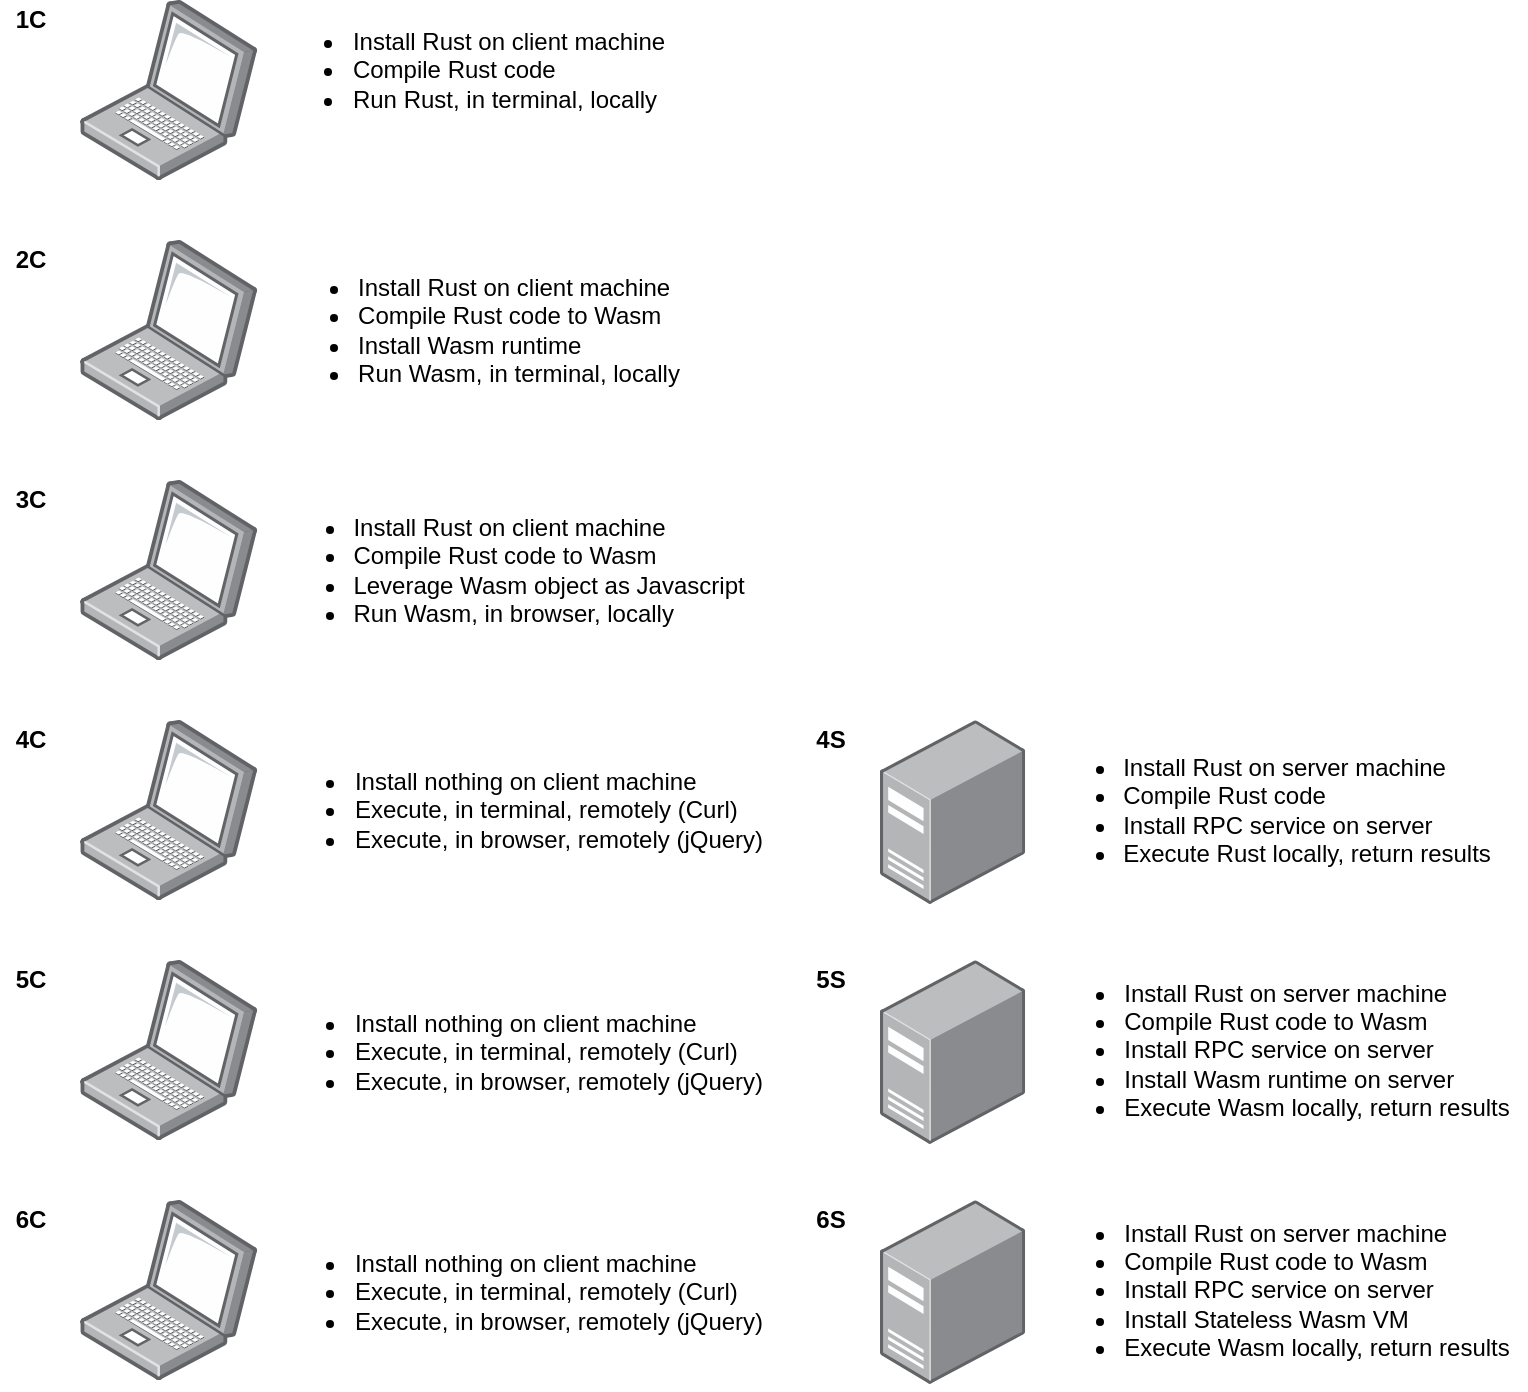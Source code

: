 <mxfile version="12.4.2" type="device" pages="1"><diagram id="XBtV41fDwxLXYlW0F-xd" name="Page-1"><mxGraphModel dx="1092" dy="528" grid="1" gridSize="10" guides="1" tooltips="1" connect="1" arrows="1" fold="1" page="1" pageScale="1" pageWidth="827" pageHeight="1169" math="0" shadow="0"><root><mxCell id="0"/><mxCell id="1" parent="0"/><mxCell id="fqusyUA_K459bH9LrAJl-1" value="" style="points=[];aspect=fixed;html=1;align=center;shadow=0;dashed=0;image;image=img/lib/allied_telesis/computer_and_terminals/Laptop.svg;" vertex="1" parent="1"><mxGeometry x="80" y="40" width="88.73" height="90" as="geometry"/></mxCell><mxCell id="fqusyUA_K459bH9LrAJl-4" value="" style="points=[];aspect=fixed;html=1;align=center;shadow=0;dashed=0;image;image=img/lib/allied_telesis/computer_and_terminals/Laptop.svg;" vertex="1" parent="1"><mxGeometry x="80" y="160" width="88.73" height="90" as="geometry"/></mxCell><mxCell id="fqusyUA_K459bH9LrAJl-5" value="" style="points=[];aspect=fixed;html=1;align=center;shadow=0;dashed=0;image;image=img/lib/allied_telesis/computer_and_terminals/Laptop.svg;" vertex="1" parent="1"><mxGeometry x="80" y="280" width="88.73" height="90" as="geometry"/></mxCell><mxCell id="fqusyUA_K459bH9LrAJl-6" value="" style="points=[];aspect=fixed;html=1;align=center;shadow=0;dashed=0;image;image=img/lib/allied_telesis/computer_and_terminals/Laptop.svg;" vertex="1" parent="1"><mxGeometry x="80" y="400" width="88.73" height="90" as="geometry"/></mxCell><mxCell id="fqusyUA_K459bH9LrAJl-7" value="&lt;div style=&quot;text-align: left&quot;&gt;&lt;ul&gt;&lt;li&gt;&lt;span&gt;Install Rust on client machine&lt;/span&gt;&lt;/li&gt;&lt;li&gt;&lt;span&gt;Compile Rust code&lt;/span&gt;&lt;/li&gt;&lt;li&gt;&lt;span&gt;Run Rust, in terminal, locally&lt;/span&gt;&lt;/li&gt;&lt;/ul&gt;&lt;/div&gt;" style="text;html=1;align=center;verticalAlign=middle;resizable=0;points=[];;autosize=1;" vertex="1" parent="1"><mxGeometry x="168.73" y="40" width="210" height="70" as="geometry"/></mxCell><mxCell id="fqusyUA_K459bH9LrAJl-8" value="&lt;div style=&quot;text-align: left&quot;&gt;&lt;ul&gt;&lt;li&gt;&lt;span&gt;Install Rust on client machine&lt;/span&gt;&lt;/li&gt;&lt;li&gt;&lt;span&gt;Compile Rust code to Wasm&lt;/span&gt;&lt;/li&gt;&lt;li&gt;&lt;span&gt;Install Wasm runtime&lt;/span&gt;&lt;/li&gt;&lt;li&gt;&lt;span&gt;Run Wasm, in terminal, locally&lt;/span&gt;&lt;/li&gt;&lt;/ul&gt;&lt;/div&gt;" style="text;html=1;align=center;verticalAlign=middle;resizable=0;points=[];;autosize=1;" vertex="1" parent="1"><mxGeometry x="168.73" y="160" width="220" height="90" as="geometry"/></mxCell><mxCell id="fqusyUA_K459bH9LrAJl-9" value="&lt;div style=&quot;text-align: left&quot;&gt;&lt;ul&gt;&lt;li&gt;&lt;span&gt;Install Rust on client machine&lt;/span&gt;&lt;/li&gt;&lt;li&gt;&lt;span&gt;Compile Rust code to Wasm&lt;/span&gt;&lt;/li&gt;&lt;li&gt;&lt;span&gt;Leverage Wasm object as Javascript&lt;/span&gt;&lt;/li&gt;&lt;li&gt;&lt;span&gt;Run Wasm, in browser, locally&lt;/span&gt;&lt;/li&gt;&lt;/ul&gt;&lt;/div&gt;" style="text;html=1;align=center;verticalAlign=middle;resizable=0;points=[];;autosize=1;" vertex="1" parent="1"><mxGeometry x="168.73" y="280" width="250" height="90" as="geometry"/></mxCell><mxCell id="fqusyUA_K459bH9LrAJl-11" value="" style="points=[];aspect=fixed;html=1;align=center;shadow=0;dashed=0;image;image=img/lib/allied_telesis/computer_and_terminals/Server_Desktop.svg;" vertex="1" parent="1"><mxGeometry x="480" y="400" width="72.58" height="92" as="geometry"/></mxCell><mxCell id="fqusyUA_K459bH9LrAJl-12" value="" style="points=[];aspect=fixed;html=1;align=center;shadow=0;dashed=0;image;image=img/lib/allied_telesis/computer_and_terminals/Laptop.svg;" vertex="1" parent="1"><mxGeometry x="80" y="640" width="88.73" height="90" as="geometry"/></mxCell><mxCell id="fqusyUA_K459bH9LrAJl-13" value="" style="points=[];aspect=fixed;html=1;align=center;shadow=0;dashed=0;image;image=img/lib/allied_telesis/computer_and_terminals/Server_Desktop.svg;" vertex="1" parent="1"><mxGeometry x="480" y="640" width="72.58" height="92" as="geometry"/></mxCell><mxCell id="fqusyUA_K459bH9LrAJl-14" value="" style="points=[];aspect=fixed;html=1;align=center;shadow=0;dashed=0;image;image=img/lib/allied_telesis/computer_and_terminals/Laptop.svg;" vertex="1" parent="1"><mxGeometry x="80" y="520" width="88.73" height="90" as="geometry"/></mxCell><mxCell id="fqusyUA_K459bH9LrAJl-15" value="" style="points=[];aspect=fixed;html=1;align=center;shadow=0;dashed=0;image;image=img/lib/allied_telesis/computer_and_terminals/Server_Desktop.svg;" vertex="1" parent="1"><mxGeometry x="480" y="520" width="72.58" height="92" as="geometry"/></mxCell><mxCell id="fqusyUA_K459bH9LrAJl-19" value="&lt;div style=&quot;text-align: left&quot;&gt;&lt;ul&gt;&lt;li&gt;&lt;span&gt;Install nothing on client machine&lt;/span&gt;&lt;/li&gt;&lt;li&gt;Execute, in terminal, remotely (Curl)&lt;/li&gt;&lt;li&gt;Execute, in browser, remotely (jQuery)&lt;/li&gt;&lt;/ul&gt;&lt;/div&gt;" style="text;html=1;align=center;verticalAlign=middle;resizable=0;points=[];;autosize=1;" vertex="1" parent="1"><mxGeometry x="168.73" y="410" width="260" height="70" as="geometry"/></mxCell><mxCell id="fqusyUA_K459bH9LrAJl-20" value="&lt;div style=&quot;text-align: left&quot;&gt;&lt;ul&gt;&lt;li&gt;&lt;span&gt;Install Rust on server machine&lt;/span&gt;&lt;/li&gt;&lt;li&gt;&lt;span&gt;Compile Rust code&lt;/span&gt;&lt;/li&gt;&lt;li&gt;Install RPC service on server&lt;/li&gt;&lt;li&gt;&lt;span&gt;Execute Rust locally, return results&lt;/span&gt;&lt;/li&gt;&lt;/ul&gt;&lt;/div&gt;" style="text;html=1;align=center;verticalAlign=middle;resizable=0;points=[];;autosize=1;" vertex="1" parent="1"><mxGeometry x="552.58" y="400" width="240" height="90" as="geometry"/></mxCell><mxCell id="fqusyUA_K459bH9LrAJl-21" value="&lt;div style=&quot;text-align: left&quot;&gt;&lt;ul&gt;&lt;li&gt;&lt;span&gt;Install Rust on server machine&lt;/span&gt;&lt;/li&gt;&lt;li&gt;&lt;span&gt;Compile Rust code to Wasm&lt;/span&gt;&lt;/li&gt;&lt;li&gt;Install RPC service on server&lt;/li&gt;&lt;li&gt;Install Wasm runtime on server&lt;/li&gt;&lt;li&gt;&lt;span&gt;Execute Wasm locally, return results&lt;/span&gt;&lt;/li&gt;&lt;/ul&gt;&lt;/div&gt;" style="text;html=1;align=center;verticalAlign=middle;resizable=0;points=[];;autosize=1;" vertex="1" parent="1"><mxGeometry x="552.58" y="515" width="250" height="100" as="geometry"/></mxCell><mxCell id="fqusyUA_K459bH9LrAJl-22" value="&lt;div style=&quot;text-align: left&quot;&gt;&lt;ul&gt;&lt;li&gt;&lt;span&gt;Install Rust on server machine&lt;/span&gt;&lt;/li&gt;&lt;li&gt;&lt;span&gt;Compile Rust code to Wasm&lt;/span&gt;&lt;/li&gt;&lt;li&gt;Install RPC service on server&lt;/li&gt;&lt;li&gt;Install Stateless Wasm VM&lt;/li&gt;&lt;li&gt;&lt;span&gt;Execute Wasm locally, return results&lt;/span&gt;&lt;/li&gt;&lt;/ul&gt;&lt;/div&gt;" style="text;html=1;align=center;verticalAlign=middle;resizable=0;points=[];;autosize=1;" vertex="1" parent="1"><mxGeometry x="552.58" y="635" width="250" height="100" as="geometry"/></mxCell><mxCell id="fqusyUA_K459bH9LrAJl-23" value="&lt;div style=&quot;text-align: left&quot;&gt;&lt;ul&gt;&lt;li&gt;&lt;span&gt;Install nothing on client machine&lt;/span&gt;&lt;/li&gt;&lt;li&gt;Execute, in terminal, remotely (Curl)&lt;/li&gt;&lt;li&gt;Execute, in browser, remotely (jQuery)&lt;/li&gt;&lt;/ul&gt;&lt;/div&gt;" style="text;html=1;align=center;verticalAlign=middle;resizable=0;points=[];;autosize=1;" vertex="1" parent="1"><mxGeometry x="168.73" y="531" width="260" height="70" as="geometry"/></mxCell><mxCell id="fqusyUA_K459bH9LrAJl-24" value="&lt;div style=&quot;text-align: left&quot;&gt;&lt;ul&gt;&lt;li&gt;&lt;span&gt;Install nothing on client machine&lt;/span&gt;&lt;/li&gt;&lt;li&gt;Execute, in terminal, remotely (Curl)&lt;/li&gt;&lt;li&gt;Execute, in browser, remotely (jQuery)&lt;/li&gt;&lt;/ul&gt;&lt;/div&gt;" style="text;html=1;align=center;verticalAlign=middle;resizable=0;points=[];;autosize=1;" vertex="1" parent="1"><mxGeometry x="168.73" y="651" width="260" height="70" as="geometry"/></mxCell><mxCell id="fqusyUA_K459bH9LrAJl-25" value="&lt;b&gt;1C&lt;/b&gt;" style="text;html=1;align=center;verticalAlign=middle;resizable=0;points=[];;autosize=1;" vertex="1" parent="1"><mxGeometry x="40" y="40" width="30" height="20" as="geometry"/></mxCell><mxCell id="fqusyUA_K459bH9LrAJl-26" value="&lt;b&gt;2C&lt;/b&gt;" style="text;html=1;align=center;verticalAlign=middle;resizable=0;points=[];;autosize=1;" vertex="1" parent="1"><mxGeometry x="40" y="160" width="30" height="20" as="geometry"/></mxCell><mxCell id="fqusyUA_K459bH9LrAJl-27" value="&lt;b&gt;3C&lt;/b&gt;" style="text;html=1;align=center;verticalAlign=middle;resizable=0;points=[];;autosize=1;" vertex="1" parent="1"><mxGeometry x="40" y="280" width="30" height="20" as="geometry"/></mxCell><mxCell id="fqusyUA_K459bH9LrAJl-28" value="&lt;b&gt;4C&lt;/b&gt;" style="text;html=1;align=center;verticalAlign=middle;resizable=0;points=[];;autosize=1;" vertex="1" parent="1"><mxGeometry x="40" y="400" width="30" height="20" as="geometry"/></mxCell><mxCell id="fqusyUA_K459bH9LrAJl-29" value="&lt;b&gt;4S&lt;/b&gt;" style="text;html=1;align=center;verticalAlign=middle;resizable=0;points=[];;autosize=1;" vertex="1" parent="1"><mxGeometry x="440" y="400" width="30" height="20" as="geometry"/></mxCell><mxCell id="fqusyUA_K459bH9LrAJl-30" value="&lt;b&gt;5C&lt;/b&gt;" style="text;html=1;align=center;verticalAlign=middle;resizable=0;points=[];;autosize=1;" vertex="1" parent="1"><mxGeometry x="40" y="520" width="30" height="20" as="geometry"/></mxCell><mxCell id="fqusyUA_K459bH9LrAJl-31" value="&lt;b&gt;6C&lt;/b&gt;" style="text;html=1;align=center;verticalAlign=middle;resizable=0;points=[];;autosize=1;" vertex="1" parent="1"><mxGeometry x="40" y="640" width="30" height="20" as="geometry"/></mxCell><mxCell id="fqusyUA_K459bH9LrAJl-32" value="&lt;b&gt;5S&lt;/b&gt;" style="text;html=1;align=center;verticalAlign=middle;resizable=0;points=[];;autosize=1;" vertex="1" parent="1"><mxGeometry x="440" y="520" width="30" height="20" as="geometry"/></mxCell><mxCell id="fqusyUA_K459bH9LrAJl-33" value="&lt;b&gt;6S&lt;/b&gt;" style="text;html=1;align=center;verticalAlign=middle;resizable=0;points=[];;autosize=1;" vertex="1" parent="1"><mxGeometry x="440" y="640" width="30" height="20" as="geometry"/></mxCell></root></mxGraphModel></diagram></mxfile>